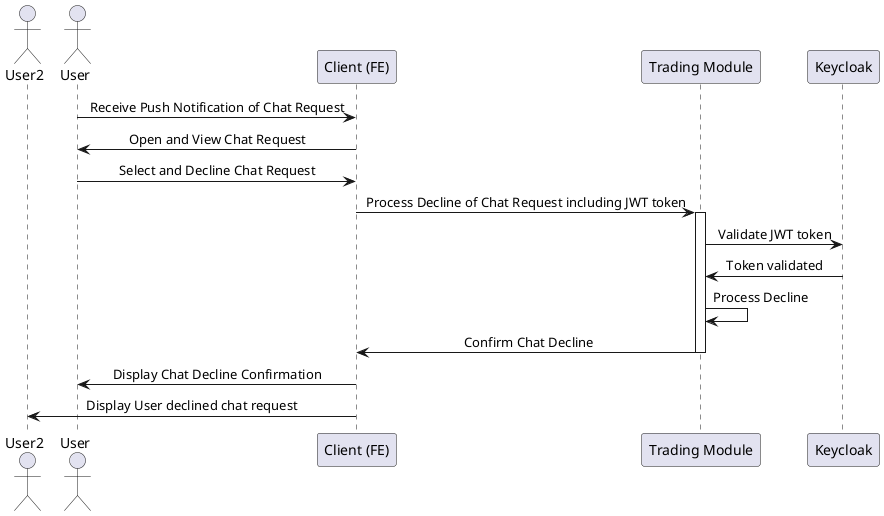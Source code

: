 @startuml
skinparam SequenceMessageAlignment center
actor User2
actor User
participant "Client (FE)" as Client
participant "Trading Module" as Trading
participant "Keycloak" as Auth

User -> Client: Receive Push Notification of Chat Request
Client -> User: Open and View Chat Request

User -> Client: Select and Decline Chat Request
Client -> Trading: Process Decline of Chat Request including JWT token

activate Trading
Trading -> Auth: Validate JWT token
Auth -> Trading: Token validated
Trading -> Trading: Process Decline
Trading -> Client: Confirm Chat Decline
deactivate Trading

Client -> User: Display Chat Decline Confirmation
Client -> User2: Display User declined chat request
@enduml
